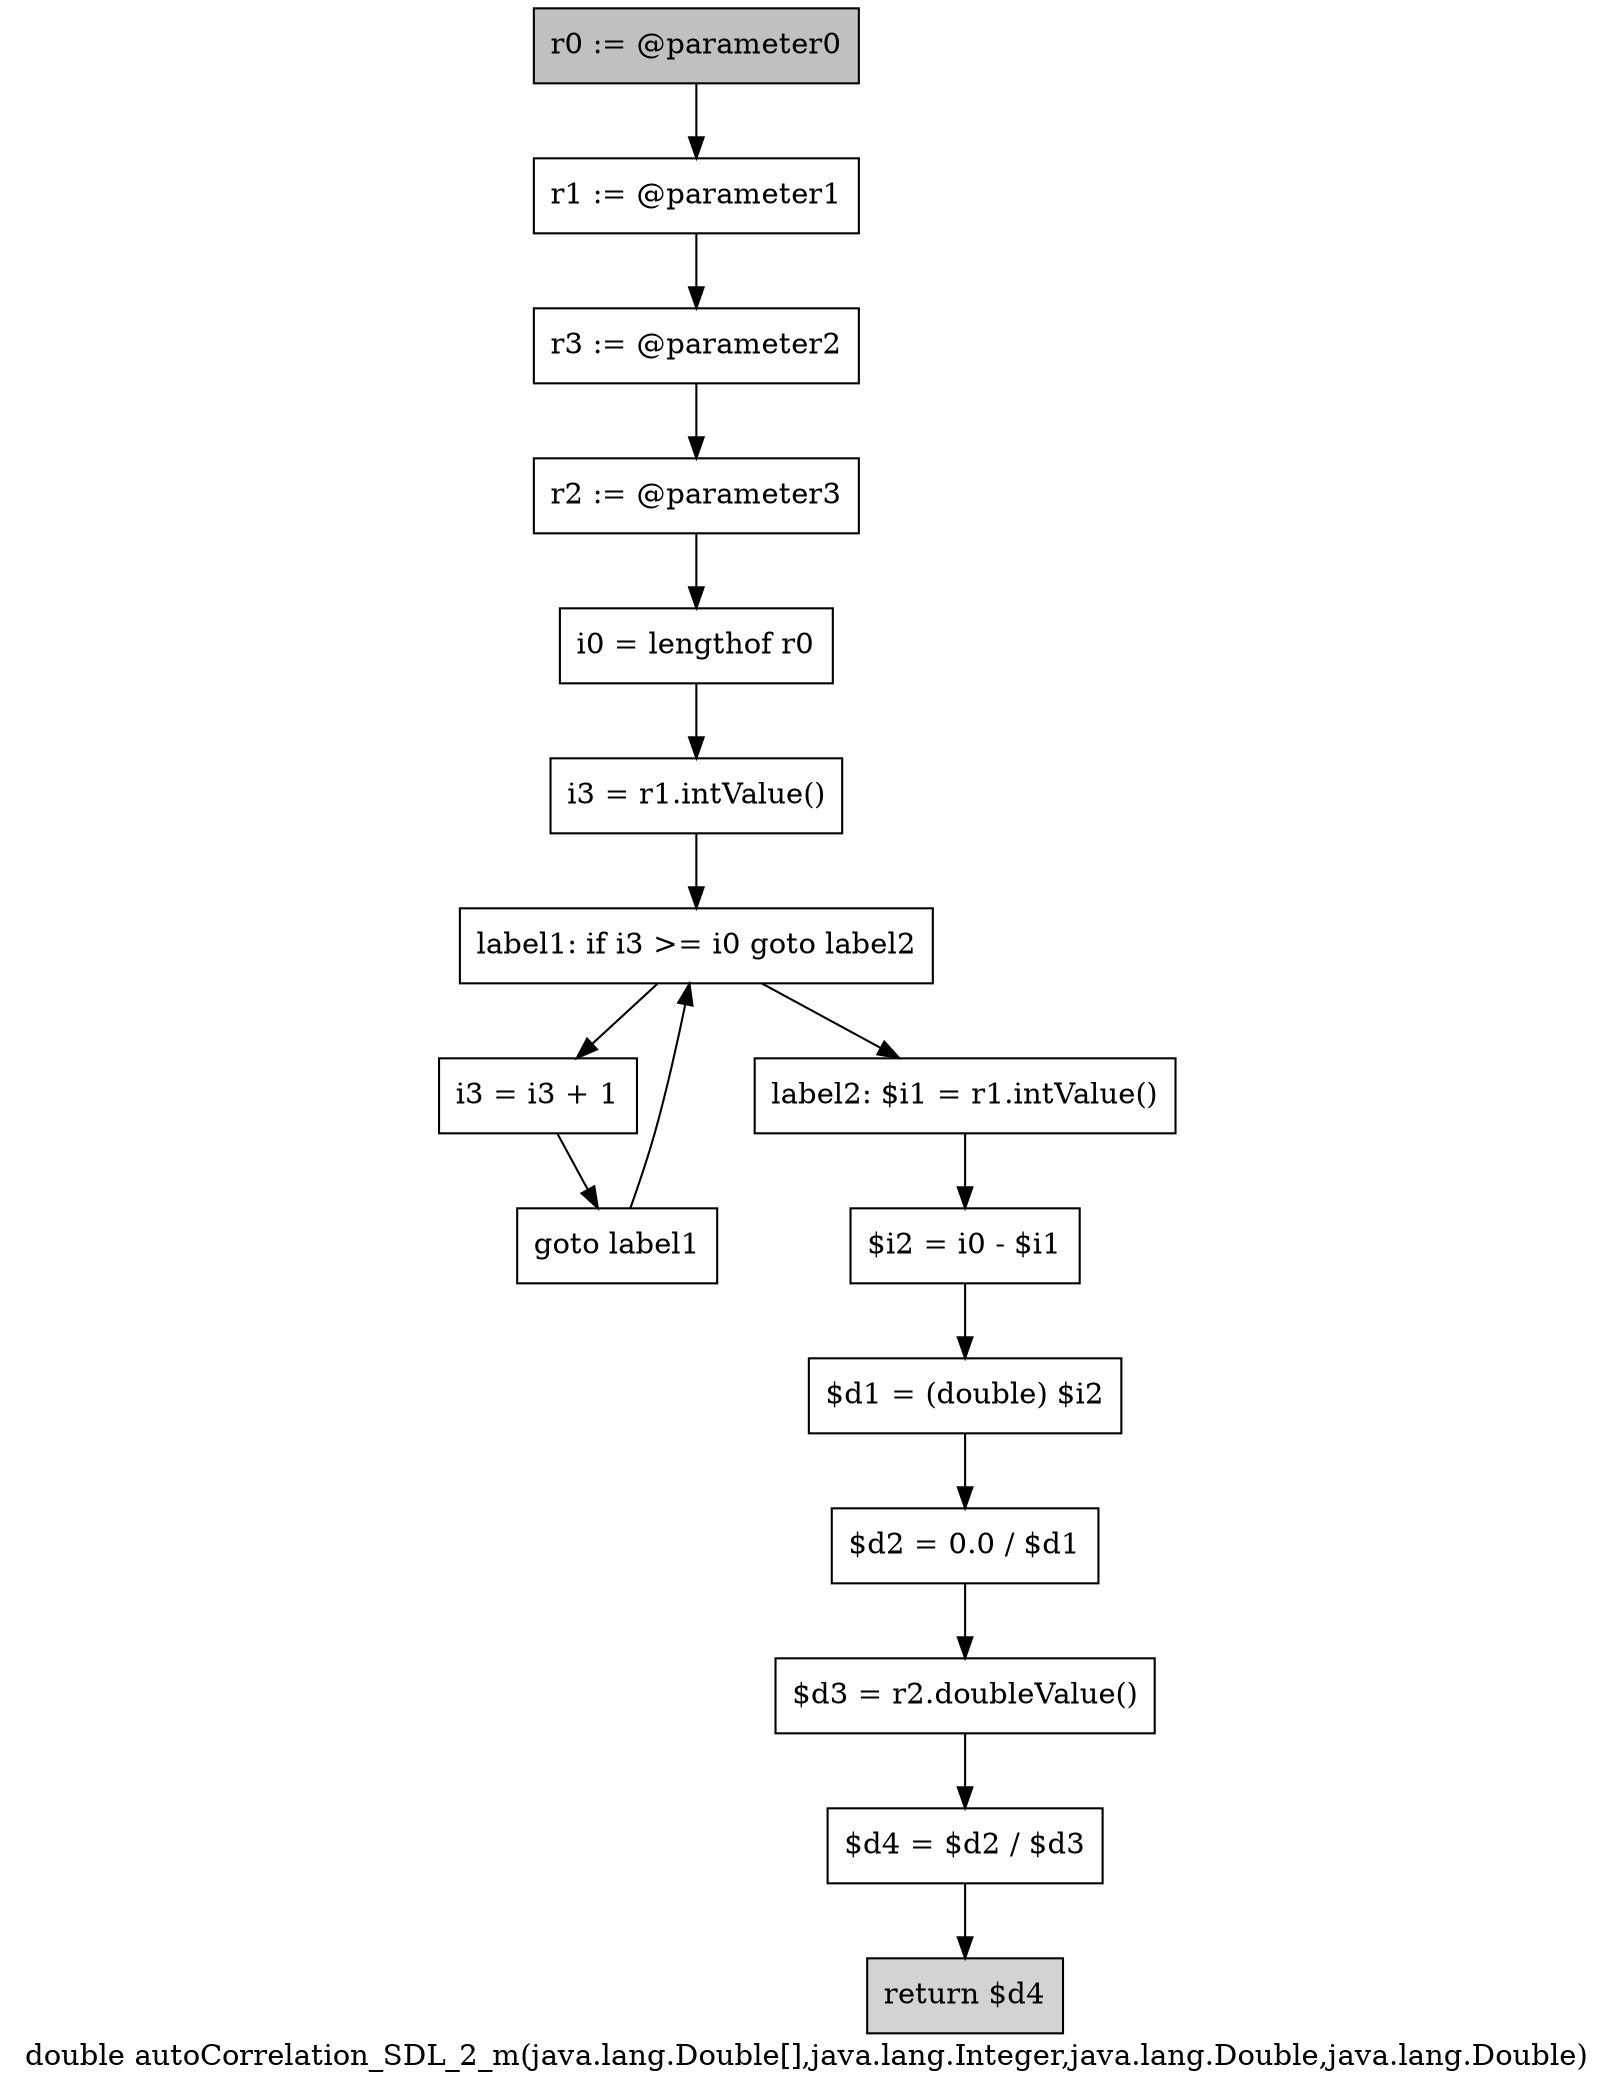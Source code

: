 digraph "double autoCorrelation_SDL_2_m(java.lang.Double[],java.lang.Integer,java.lang.Double,java.lang.Double)" {
    label="double autoCorrelation_SDL_2_m(java.lang.Double[],java.lang.Integer,java.lang.Double,java.lang.Double)";
    node [shape=box];
    "0" [style=filled,fillcolor=gray,label="r0 := @parameter0",];
    "1" [label="r1 := @parameter1",];
    "0"->"1";
    "2" [label="r3 := @parameter2",];
    "1"->"2";
    "3" [label="r2 := @parameter3",];
    "2"->"3";
    "4" [label="i0 = lengthof r0",];
    "3"->"4";
    "5" [label="i3 = r1.intValue()",];
    "4"->"5";
    "6" [label="label1: if i3 >= i0 goto label2",];
    "5"->"6";
    "7" [label="i3 = i3 + 1",];
    "6"->"7";
    "9" [label="label2: $i1 = r1.intValue()",];
    "6"->"9";
    "8" [label="goto label1",];
    "7"->"8";
    "8"->"6";
    "10" [label="$i2 = i0 - $i1",];
    "9"->"10";
    "11" [label="$d1 = (double) $i2",];
    "10"->"11";
    "12" [label="$d2 = 0.0 / $d1",];
    "11"->"12";
    "13" [label="$d3 = r2.doubleValue()",];
    "12"->"13";
    "14" [label="$d4 = $d2 / $d3",];
    "13"->"14";
    "15" [style=filled,fillcolor=lightgray,label="return $d4",];
    "14"->"15";
}
